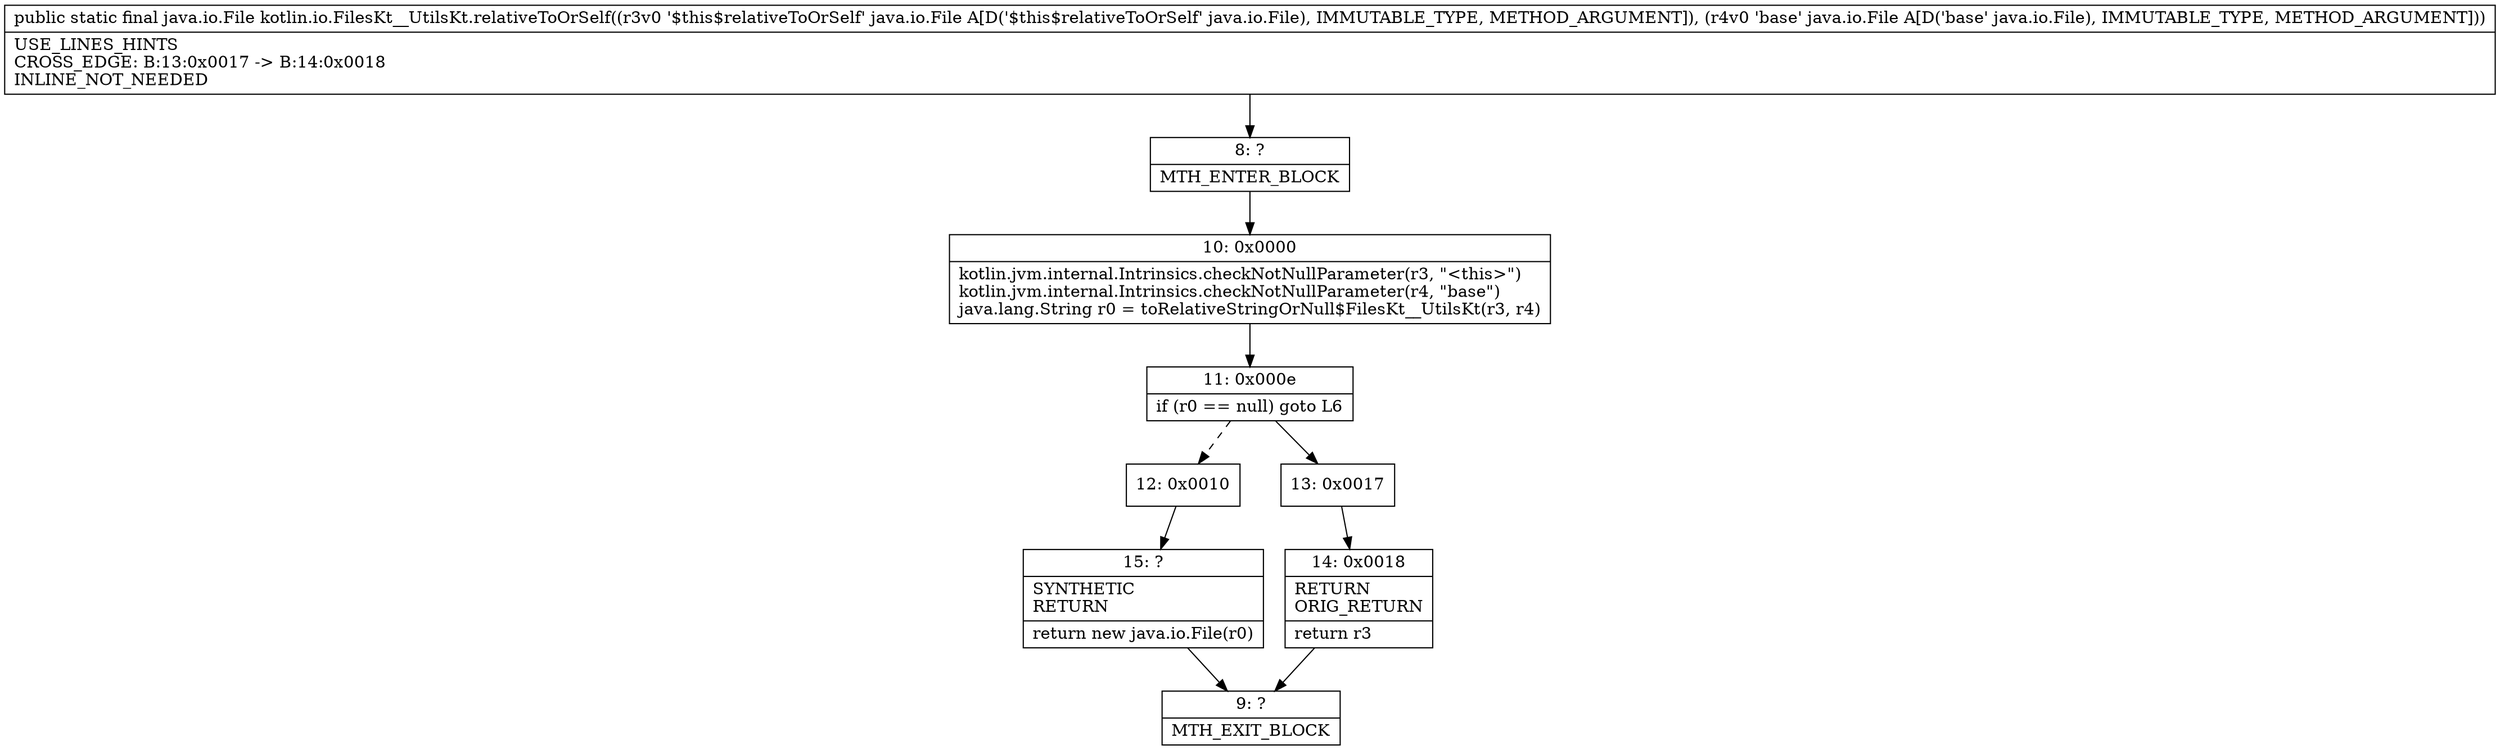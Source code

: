 digraph "CFG forkotlin.io.FilesKt__UtilsKt.relativeToOrSelf(Ljava\/io\/File;Ljava\/io\/File;)Ljava\/io\/File;" {
Node_8 [shape=record,label="{8\:\ ?|MTH_ENTER_BLOCK\l}"];
Node_10 [shape=record,label="{10\:\ 0x0000|kotlin.jvm.internal.Intrinsics.checkNotNullParameter(r3, \"\<this\>\")\lkotlin.jvm.internal.Intrinsics.checkNotNullParameter(r4, \"base\")\ljava.lang.String r0 = toRelativeStringOrNull$FilesKt__UtilsKt(r3, r4)\l}"];
Node_11 [shape=record,label="{11\:\ 0x000e|if (r0 == null) goto L6\l}"];
Node_12 [shape=record,label="{12\:\ 0x0010}"];
Node_15 [shape=record,label="{15\:\ ?|SYNTHETIC\lRETURN\l|return new java.io.File(r0)\l}"];
Node_9 [shape=record,label="{9\:\ ?|MTH_EXIT_BLOCK\l}"];
Node_13 [shape=record,label="{13\:\ 0x0017}"];
Node_14 [shape=record,label="{14\:\ 0x0018|RETURN\lORIG_RETURN\l|return r3\l}"];
MethodNode[shape=record,label="{public static final java.io.File kotlin.io.FilesKt__UtilsKt.relativeToOrSelf((r3v0 '$this$relativeToOrSelf' java.io.File A[D('$this$relativeToOrSelf' java.io.File), IMMUTABLE_TYPE, METHOD_ARGUMENT]), (r4v0 'base' java.io.File A[D('base' java.io.File), IMMUTABLE_TYPE, METHOD_ARGUMENT]))  | USE_LINES_HINTS\lCROSS_EDGE: B:13:0x0017 \-\> B:14:0x0018\lINLINE_NOT_NEEDED\l}"];
MethodNode -> Node_8;Node_8 -> Node_10;
Node_10 -> Node_11;
Node_11 -> Node_12[style=dashed];
Node_11 -> Node_13;
Node_12 -> Node_15;
Node_15 -> Node_9;
Node_13 -> Node_14;
Node_14 -> Node_9;
}

